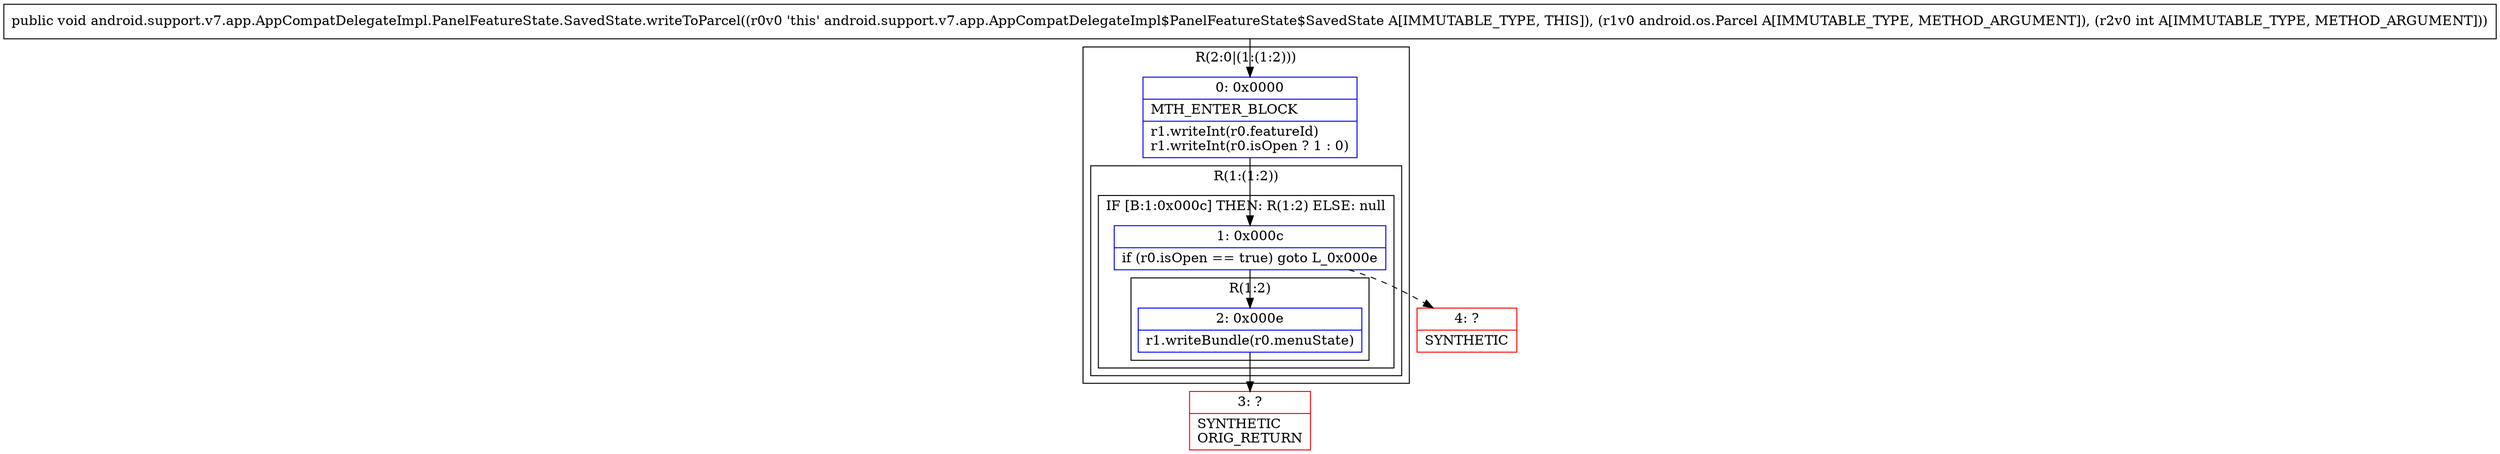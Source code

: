 digraph "CFG forandroid.support.v7.app.AppCompatDelegateImpl.PanelFeatureState.SavedState.writeToParcel(Landroid\/os\/Parcel;I)V" {
subgraph cluster_Region_1135499056 {
label = "R(2:0|(1:(1:2)))";
node [shape=record,color=blue];
Node_0 [shape=record,label="{0\:\ 0x0000|MTH_ENTER_BLOCK\l|r1.writeInt(r0.featureId)\lr1.writeInt(r0.isOpen ? 1 : 0)\l}"];
subgraph cluster_Region_1093376261 {
label = "R(1:(1:2))";
node [shape=record,color=blue];
subgraph cluster_IfRegion_1214663595 {
label = "IF [B:1:0x000c] THEN: R(1:2) ELSE: null";
node [shape=record,color=blue];
Node_1 [shape=record,label="{1\:\ 0x000c|if (r0.isOpen == true) goto L_0x000e\l}"];
subgraph cluster_Region_21789490 {
label = "R(1:2)";
node [shape=record,color=blue];
Node_2 [shape=record,label="{2\:\ 0x000e|r1.writeBundle(r0.menuState)\l}"];
}
}
}
}
Node_3 [shape=record,color=red,label="{3\:\ ?|SYNTHETIC\lORIG_RETURN\l}"];
Node_4 [shape=record,color=red,label="{4\:\ ?|SYNTHETIC\l}"];
MethodNode[shape=record,label="{public void android.support.v7.app.AppCompatDelegateImpl.PanelFeatureState.SavedState.writeToParcel((r0v0 'this' android.support.v7.app.AppCompatDelegateImpl$PanelFeatureState$SavedState A[IMMUTABLE_TYPE, THIS]), (r1v0 android.os.Parcel A[IMMUTABLE_TYPE, METHOD_ARGUMENT]), (r2v0 int A[IMMUTABLE_TYPE, METHOD_ARGUMENT])) }"];
MethodNode -> Node_0;
Node_0 -> Node_1;
Node_1 -> Node_2;
Node_1 -> Node_4[style=dashed];
Node_2 -> Node_3;
}


